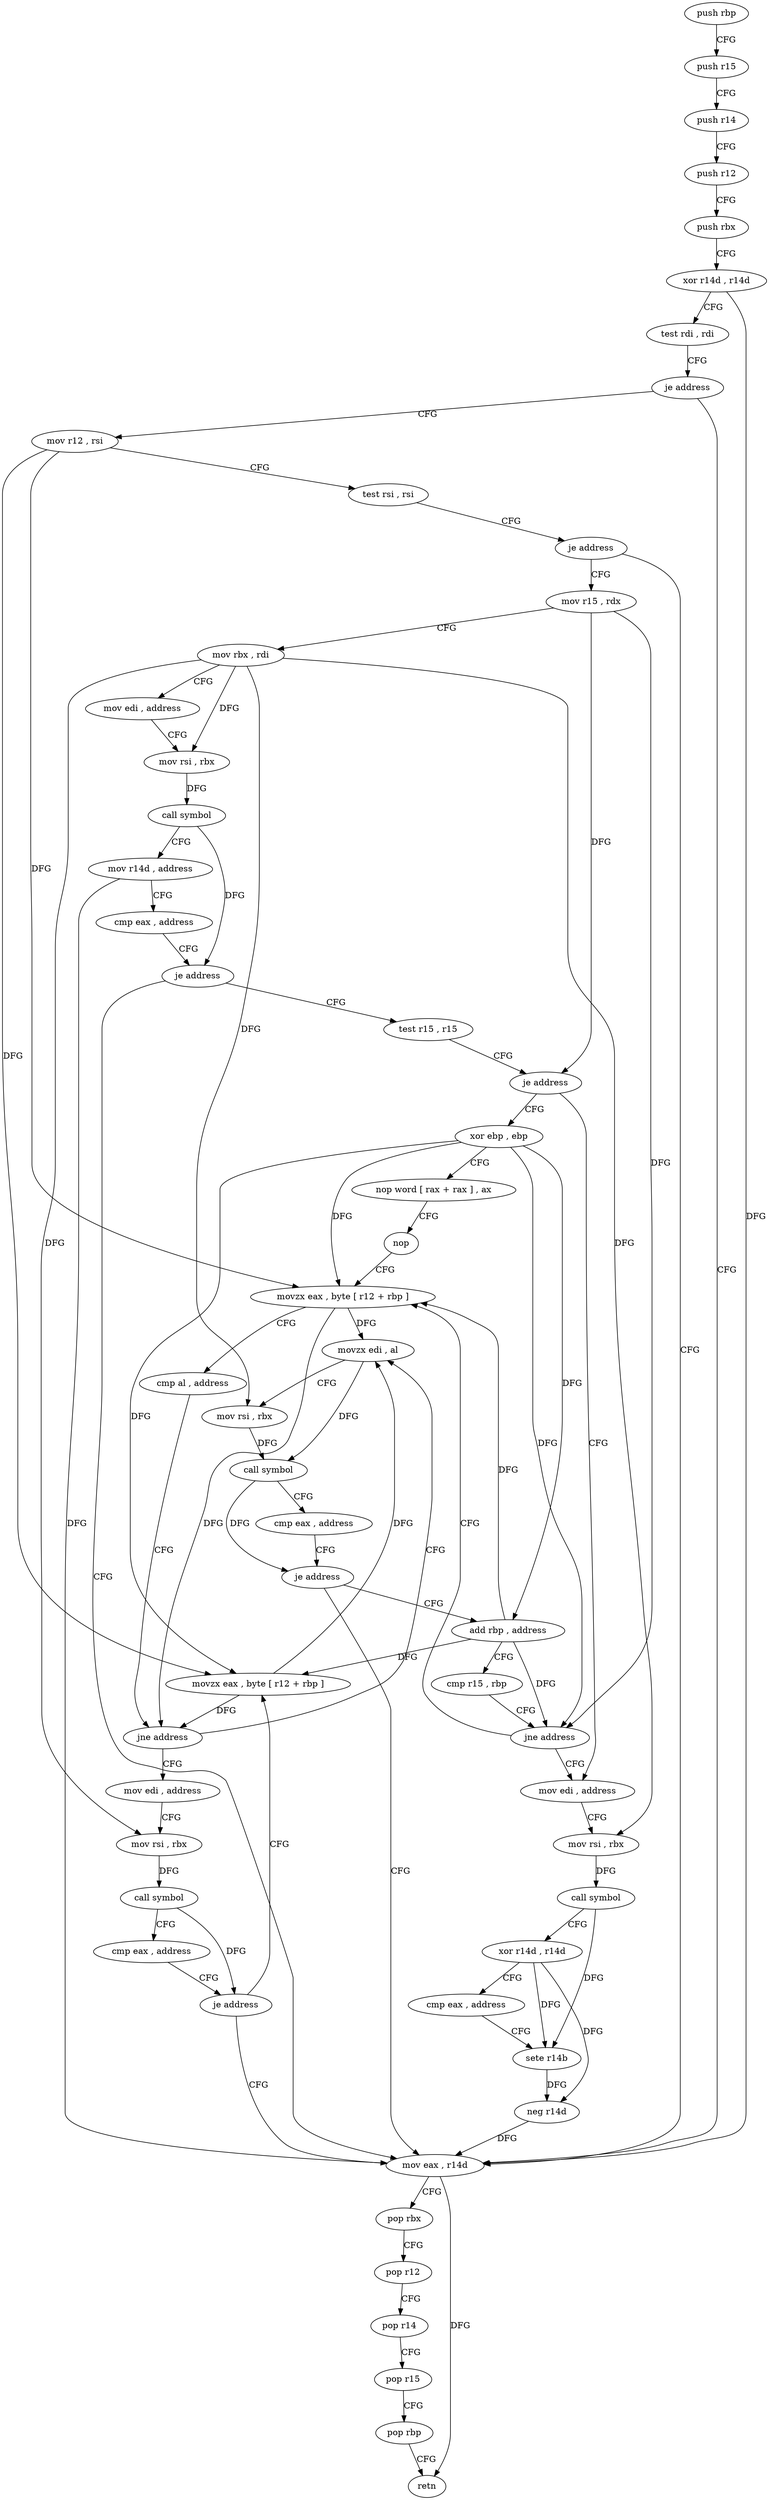 digraph "func" {
"4323632" [label = "push rbp" ]
"4323633" [label = "push r15" ]
"4323635" [label = "push r14" ]
"4323637" [label = "push r12" ]
"4323639" [label = "push rbx" ]
"4323640" [label = "xor r14d , r14d" ]
"4323643" [label = "test rdi , rdi" ]
"4323646" [label = "je address" ]
"4323795" [label = "mov eax , r14d" ]
"4323652" [label = "mov r12 , rsi" ]
"4323798" [label = "pop rbx" ]
"4323799" [label = "pop r12" ]
"4323801" [label = "pop r14" ]
"4323803" [label = "pop r15" ]
"4323805" [label = "pop rbp" ]
"4323806" [label = "retn" ]
"4323655" [label = "test rsi , rsi" ]
"4323658" [label = "je address" ]
"4323664" [label = "mov r15 , rdx" ]
"4323667" [label = "mov rbx , rdi" ]
"4323670" [label = "mov edi , address" ]
"4323675" [label = "mov rsi , rbx" ]
"4323678" [label = "call symbol" ]
"4323683" [label = "mov r14d , address" ]
"4323689" [label = "cmp eax , address" ]
"4323692" [label = "je address" ]
"4323694" [label = "test r15 , r15" ]
"4323697" [label = "je address" ]
"4323769" [label = "mov edi , address" ]
"4323699" [label = "xor ebp , ebp" ]
"4323774" [label = "mov rsi , rbx" ]
"4323777" [label = "call symbol" ]
"4323782" [label = "xor r14d , r14d" ]
"4323785" [label = "cmp eax , address" ]
"4323788" [label = "sete r14b" ]
"4323792" [label = "neg r14d" ]
"4323701" [label = "nop word [ rax + rax ] , ax" ]
"4323711" [label = "nop" ]
"4323712" [label = "movzx eax , byte [ r12 + rbp ]" ]
"4323744" [label = "movzx edi , al" ]
"4323747" [label = "mov rsi , rbx" ]
"4323750" [label = "call symbol" ]
"4323755" [label = "cmp eax , address" ]
"4323758" [label = "je address" ]
"4323760" [label = "add rbp , address" ]
"4323721" [label = "mov edi , address" ]
"4323726" [label = "mov rsi , rbx" ]
"4323729" [label = "call symbol" ]
"4323734" [label = "cmp eax , address" ]
"4323737" [label = "je address" ]
"4323739" [label = "movzx eax , byte [ r12 + rbp ]" ]
"4323764" [label = "cmp r15 , rbp" ]
"4323767" [label = "jne address" ]
"4323717" [label = "cmp al , address" ]
"4323719" [label = "jne address" ]
"4323632" -> "4323633" [ label = "CFG" ]
"4323633" -> "4323635" [ label = "CFG" ]
"4323635" -> "4323637" [ label = "CFG" ]
"4323637" -> "4323639" [ label = "CFG" ]
"4323639" -> "4323640" [ label = "CFG" ]
"4323640" -> "4323643" [ label = "CFG" ]
"4323640" -> "4323795" [ label = "DFG" ]
"4323643" -> "4323646" [ label = "CFG" ]
"4323646" -> "4323795" [ label = "CFG" ]
"4323646" -> "4323652" [ label = "CFG" ]
"4323795" -> "4323798" [ label = "CFG" ]
"4323795" -> "4323806" [ label = "DFG" ]
"4323652" -> "4323655" [ label = "CFG" ]
"4323652" -> "4323712" [ label = "DFG" ]
"4323652" -> "4323739" [ label = "DFG" ]
"4323798" -> "4323799" [ label = "CFG" ]
"4323799" -> "4323801" [ label = "CFG" ]
"4323801" -> "4323803" [ label = "CFG" ]
"4323803" -> "4323805" [ label = "CFG" ]
"4323805" -> "4323806" [ label = "CFG" ]
"4323655" -> "4323658" [ label = "CFG" ]
"4323658" -> "4323795" [ label = "CFG" ]
"4323658" -> "4323664" [ label = "CFG" ]
"4323664" -> "4323667" [ label = "CFG" ]
"4323664" -> "4323697" [ label = "DFG" ]
"4323664" -> "4323767" [ label = "DFG" ]
"4323667" -> "4323670" [ label = "CFG" ]
"4323667" -> "4323675" [ label = "DFG" ]
"4323667" -> "4323774" [ label = "DFG" ]
"4323667" -> "4323747" [ label = "DFG" ]
"4323667" -> "4323726" [ label = "DFG" ]
"4323670" -> "4323675" [ label = "CFG" ]
"4323675" -> "4323678" [ label = "DFG" ]
"4323678" -> "4323683" [ label = "CFG" ]
"4323678" -> "4323692" [ label = "DFG" ]
"4323683" -> "4323689" [ label = "CFG" ]
"4323683" -> "4323795" [ label = "DFG" ]
"4323689" -> "4323692" [ label = "CFG" ]
"4323692" -> "4323795" [ label = "CFG" ]
"4323692" -> "4323694" [ label = "CFG" ]
"4323694" -> "4323697" [ label = "CFG" ]
"4323697" -> "4323769" [ label = "CFG" ]
"4323697" -> "4323699" [ label = "CFG" ]
"4323769" -> "4323774" [ label = "CFG" ]
"4323699" -> "4323701" [ label = "CFG" ]
"4323699" -> "4323712" [ label = "DFG" ]
"4323699" -> "4323760" [ label = "DFG" ]
"4323699" -> "4323767" [ label = "DFG" ]
"4323699" -> "4323739" [ label = "DFG" ]
"4323774" -> "4323777" [ label = "DFG" ]
"4323777" -> "4323782" [ label = "CFG" ]
"4323777" -> "4323788" [ label = "DFG" ]
"4323782" -> "4323785" [ label = "CFG" ]
"4323782" -> "4323788" [ label = "DFG" ]
"4323782" -> "4323792" [ label = "DFG" ]
"4323785" -> "4323788" [ label = "CFG" ]
"4323788" -> "4323792" [ label = "DFG" ]
"4323792" -> "4323795" [ label = "DFG" ]
"4323701" -> "4323711" [ label = "CFG" ]
"4323711" -> "4323712" [ label = "CFG" ]
"4323712" -> "4323717" [ label = "CFG" ]
"4323712" -> "4323719" [ label = "DFG" ]
"4323712" -> "4323744" [ label = "DFG" ]
"4323744" -> "4323747" [ label = "CFG" ]
"4323744" -> "4323750" [ label = "DFG" ]
"4323747" -> "4323750" [ label = "DFG" ]
"4323750" -> "4323755" [ label = "CFG" ]
"4323750" -> "4323758" [ label = "DFG" ]
"4323755" -> "4323758" [ label = "CFG" ]
"4323758" -> "4323795" [ label = "CFG" ]
"4323758" -> "4323760" [ label = "CFG" ]
"4323760" -> "4323764" [ label = "CFG" ]
"4323760" -> "4323712" [ label = "DFG" ]
"4323760" -> "4323767" [ label = "DFG" ]
"4323760" -> "4323739" [ label = "DFG" ]
"4323721" -> "4323726" [ label = "CFG" ]
"4323726" -> "4323729" [ label = "DFG" ]
"4323729" -> "4323734" [ label = "CFG" ]
"4323729" -> "4323737" [ label = "DFG" ]
"4323734" -> "4323737" [ label = "CFG" ]
"4323737" -> "4323795" [ label = "CFG" ]
"4323737" -> "4323739" [ label = "CFG" ]
"4323739" -> "4323744" [ label = "DFG" ]
"4323739" -> "4323719" [ label = "DFG" ]
"4323764" -> "4323767" [ label = "CFG" ]
"4323767" -> "4323712" [ label = "CFG" ]
"4323767" -> "4323769" [ label = "CFG" ]
"4323717" -> "4323719" [ label = "CFG" ]
"4323719" -> "4323744" [ label = "CFG" ]
"4323719" -> "4323721" [ label = "CFG" ]
}
